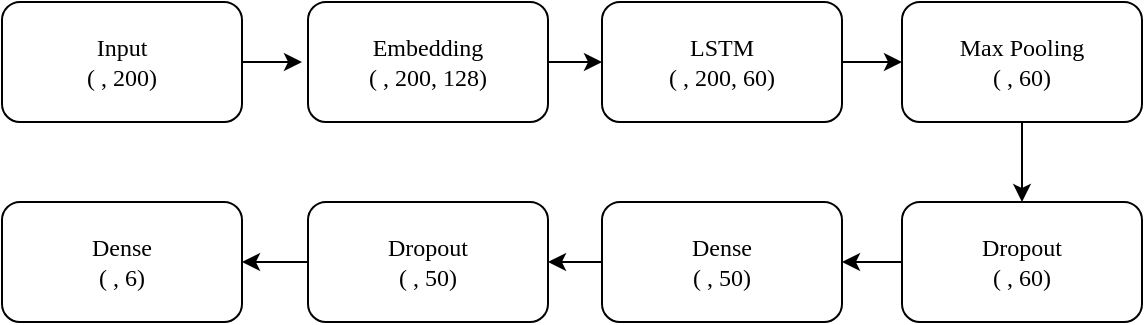<mxfile version="13.6.0" type="device"><diagram id="C5RBs43oDa-KdzZeNtuy" name="Page-1"><mxGraphModel dx="576" dy="833" grid="1" gridSize="10" guides="1" tooltips="1" connect="1" arrows="1" fold="1" page="1" pageScale="1" pageWidth="827" pageHeight="1169" math="0" shadow="0" extFonts="Nunito^https://fonts.googleapis.com/css?family=Nunito"><root><mxCell id="WIyWlLk6GJQsqaUBKTNV-0"/><mxCell id="WIyWlLk6GJQsqaUBKTNV-1" parent="WIyWlLk6GJQsqaUBKTNV-0"/><mxCell id="Q8Hf058eTb4CvM2jAttP-0" value="Input&lt;br&gt;( , 200)" style="rounded=1;whiteSpace=wrap;html=1;fontFamily=Nunito;FType=g;" vertex="1" parent="WIyWlLk6GJQsqaUBKTNV-1"><mxGeometry x="60" y="330" width="120" height="60" as="geometry"/></mxCell><mxCell id="Q8Hf058eTb4CvM2jAttP-1" value="Embedding&lt;br&gt;( , 200, 128)" style="rounded=1;whiteSpace=wrap;html=1;fontFamily=Nunito;" vertex="1" parent="WIyWlLk6GJQsqaUBKTNV-1"><mxGeometry x="213" y="330" width="120" height="60" as="geometry"/></mxCell><mxCell id="Q8Hf058eTb4CvM2jAttP-2" value="LSTM&lt;br&gt;( , 200, 60)" style="rounded=1;whiteSpace=wrap;html=1;fontFamily=Nunito;" vertex="1" parent="WIyWlLk6GJQsqaUBKTNV-1"><mxGeometry x="360" y="330" width="120" height="60" as="geometry"/></mxCell><mxCell id="Q8Hf058eTb4CvM2jAttP-3" value="Max Pooling&lt;br&gt;( , 60)" style="rounded=1;whiteSpace=wrap;html=1;fontFamily=Nunito;" vertex="1" parent="WIyWlLk6GJQsqaUBKTNV-1"><mxGeometry x="510" y="330" width="120" height="60" as="geometry"/></mxCell><mxCell id="Q8Hf058eTb4CvM2jAttP-4" value="Dropout&lt;br&gt;( , 60)" style="rounded=1;whiteSpace=wrap;html=1;fontFamily=Nunito;" vertex="1" parent="WIyWlLk6GJQsqaUBKTNV-1"><mxGeometry x="510" y="430" width="120" height="60" as="geometry"/></mxCell><mxCell id="Q8Hf058eTb4CvM2jAttP-5" value="Dense&lt;br&gt;( , 50)" style="rounded=1;whiteSpace=wrap;html=1;fontFamily=Nunito;" vertex="1" parent="WIyWlLk6GJQsqaUBKTNV-1"><mxGeometry x="360" y="430" width="120" height="60" as="geometry"/></mxCell><mxCell id="Q8Hf058eTb4CvM2jAttP-6" value="Dropout&lt;br&gt;( , 50)" style="rounded=1;whiteSpace=wrap;html=1;fontFamily=Nunito;" vertex="1" parent="WIyWlLk6GJQsqaUBKTNV-1"><mxGeometry x="213" y="430" width="120" height="60" as="geometry"/></mxCell><mxCell id="Q8Hf058eTb4CvM2jAttP-7" value="Dense&lt;br&gt;( , 6)" style="rounded=1;whiteSpace=wrap;html=1;fontFamily=Nunito;" vertex="1" parent="WIyWlLk6GJQsqaUBKTNV-1"><mxGeometry x="60" y="430" width="120" height="60" as="geometry"/></mxCell><mxCell id="Q8Hf058eTb4CvM2jAttP-8" value="" style="endArrow=classic;html=1;fontFamily=Nunito;exitX=1;exitY=0.5;exitDx=0;exitDy=0;" edge="1" parent="WIyWlLk6GJQsqaUBKTNV-1" source="Q8Hf058eTb4CvM2jAttP-0"><mxGeometry width="50" height="50" relative="1" as="geometry"><mxPoint x="340" y="570" as="sourcePoint"/><mxPoint x="210" y="360" as="targetPoint"/></mxGeometry></mxCell><mxCell id="Q8Hf058eTb4CvM2jAttP-9" value="" style="endArrow=classic;html=1;fontFamily=Nunito;exitX=1;exitY=0.5;exitDx=0;exitDy=0;entryX=0;entryY=0.5;entryDx=0;entryDy=0;" edge="1" parent="WIyWlLk6GJQsqaUBKTNV-1" source="Q8Hf058eTb4CvM2jAttP-1" target="Q8Hf058eTb4CvM2jAttP-2"><mxGeometry width="50" height="50" relative="1" as="geometry"><mxPoint x="340" y="570" as="sourcePoint"/><mxPoint x="390" y="520" as="targetPoint"/></mxGeometry></mxCell><mxCell id="Q8Hf058eTb4CvM2jAttP-10" value="" style="endArrow=classic;html=1;fontFamily=Nunito;exitX=1;exitY=0.5;exitDx=0;exitDy=0;entryX=0;entryY=0.5;entryDx=0;entryDy=0;" edge="1" parent="WIyWlLk6GJQsqaUBKTNV-1" source="Q8Hf058eTb4CvM2jAttP-2" target="Q8Hf058eTb4CvM2jAttP-3"><mxGeometry width="50" height="50" relative="1" as="geometry"><mxPoint x="340" y="570" as="sourcePoint"/><mxPoint x="390" y="520" as="targetPoint"/></mxGeometry></mxCell><mxCell id="Q8Hf058eTb4CvM2jAttP-11" value="" style="endArrow=classic;html=1;fontFamily=Nunito;exitX=0.5;exitY=1;exitDx=0;exitDy=0;entryX=0.5;entryY=0;entryDx=0;entryDy=0;" edge="1" parent="WIyWlLk6GJQsqaUBKTNV-1" source="Q8Hf058eTb4CvM2jAttP-3" target="Q8Hf058eTb4CvM2jAttP-4"><mxGeometry width="50" height="50" relative="1" as="geometry"><mxPoint x="340" y="570" as="sourcePoint"/><mxPoint x="390" y="520" as="targetPoint"/></mxGeometry></mxCell><mxCell id="Q8Hf058eTb4CvM2jAttP-13" value="" style="endArrow=classic;html=1;fontFamily=Nunito;exitX=0;exitY=0.5;exitDx=0;exitDy=0;entryX=1;entryY=0.5;entryDx=0;entryDy=0;" edge="1" parent="WIyWlLk6GJQsqaUBKTNV-1" source="Q8Hf058eTb4CvM2jAttP-4" target="Q8Hf058eTb4CvM2jAttP-5"><mxGeometry width="50" height="50" relative="1" as="geometry"><mxPoint x="340" y="570" as="sourcePoint"/><mxPoint x="390" y="520" as="targetPoint"/></mxGeometry></mxCell><mxCell id="Q8Hf058eTb4CvM2jAttP-14" value="" style="endArrow=classic;html=1;fontFamily=Nunito;exitX=0;exitY=0.5;exitDx=0;exitDy=0;entryX=1;entryY=0.5;entryDx=0;entryDy=0;" edge="1" parent="WIyWlLk6GJQsqaUBKTNV-1" source="Q8Hf058eTb4CvM2jAttP-5" target="Q8Hf058eTb4CvM2jAttP-6"><mxGeometry width="50" height="50" relative="1" as="geometry"><mxPoint x="340" y="570" as="sourcePoint"/><mxPoint x="390" y="520" as="targetPoint"/></mxGeometry></mxCell><mxCell id="Q8Hf058eTb4CvM2jAttP-15" value="" style="endArrow=classic;html=1;fontFamily=Nunito;exitX=0;exitY=0.5;exitDx=0;exitDy=0;entryX=1;entryY=0.5;entryDx=0;entryDy=0;" edge="1" parent="WIyWlLk6GJQsqaUBKTNV-1" source="Q8Hf058eTb4CvM2jAttP-6" target="Q8Hf058eTb4CvM2jAttP-7"><mxGeometry width="50" height="50" relative="1" as="geometry"><mxPoint x="340" y="570" as="sourcePoint"/><mxPoint x="390" y="520" as="targetPoint"/></mxGeometry></mxCell></root></mxGraphModel></diagram></mxfile>